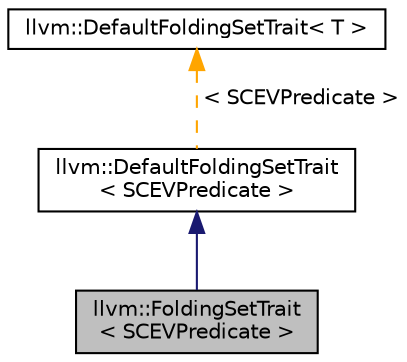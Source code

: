 digraph "llvm::FoldingSetTrait&lt; SCEVPredicate &gt;"
{
 // LATEX_PDF_SIZE
  bgcolor="transparent";
  edge [fontname="Helvetica",fontsize="10",labelfontname="Helvetica",labelfontsize="10"];
  node [fontname="Helvetica",fontsize="10",shape=record];
  Node1 [label="llvm::FoldingSetTrait\l\< SCEVPredicate \>",height=0.2,width=0.4,color="black", fillcolor="grey75", style="filled", fontcolor="black",tooltip=" "];
  Node2 -> Node1 [dir="back",color="midnightblue",fontsize="10",style="solid",fontname="Helvetica"];
  Node2 [label="llvm::DefaultFoldingSetTrait\l\< SCEVPredicate \>",height=0.2,width=0.4,color="black",URL="$structllvm_1_1DefaultFoldingSetTrait.html",tooltip=" "];
  Node3 -> Node2 [dir="back",color="orange",fontsize="10",style="dashed",label=" \< SCEVPredicate \>" ,fontname="Helvetica"];
  Node3 [label="llvm::DefaultFoldingSetTrait\< T \>",height=0.2,width=0.4,color="black",URL="$structllvm_1_1DefaultFoldingSetTrait.html",tooltip="DefaultFoldingSetTrait - This class provides default implementations for FoldingSetTrait implementati..."];
}
